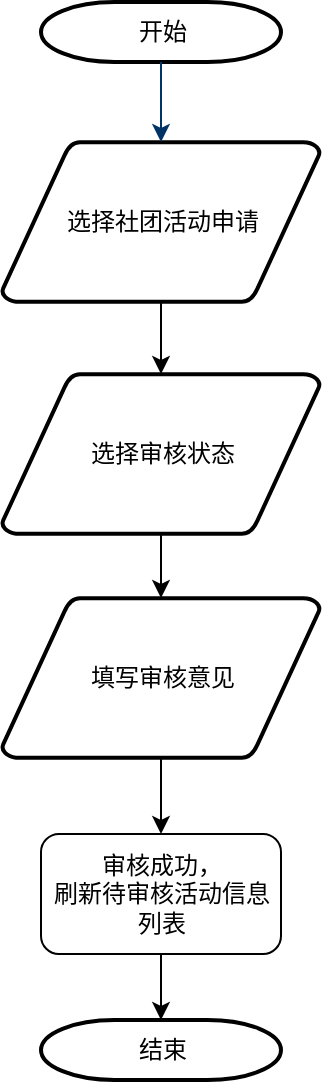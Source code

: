<mxfile version="27.1.4">
  <diagram name="第 1 页" id="mgjdfwV87sD4iu_dyT5_">
    <mxGraphModel dx="946" dy="607" grid="0" gridSize="10" guides="1" tooltips="1" connect="1" arrows="1" fold="1" page="1" pageScale="1" pageWidth="827" pageHeight="1169" math="0" shadow="0">
      <root>
        <mxCell id="0" />
        <mxCell id="1" parent="0" />
        <mxCell id="uLvUj2W3mAGPU_qv6HFf-118" value="开始" style="shape=mxgraph.flowchart.terminator;strokeWidth=2;gradientColor=none;gradientDirection=north;fontStyle=0;html=1;" vertex="1" parent="1">
          <mxGeometry x="199.5" y="238" width="120" height="30" as="geometry" />
        </mxCell>
        <mxCell id="uLvUj2W3mAGPU_qv6HFf-119" value="" style="edgeStyle=orthogonalEdgeStyle;rounded=0;orthogonalLoop=1;jettySize=auto;html=1;" edge="1" parent="1" source="uLvUj2W3mAGPU_qv6HFf-120" target="uLvUj2W3mAGPU_qv6HFf-126">
          <mxGeometry relative="1" as="geometry" />
        </mxCell>
        <mxCell id="uLvUj2W3mAGPU_qv6HFf-120" value="选择社团活动申请" style="shape=mxgraph.flowchart.data;strokeWidth=2;gradientColor=none;gradientDirection=north;fontStyle=0;html=1;" vertex="1" parent="1">
          <mxGeometry x="180" y="308" width="159" height="80" as="geometry" />
        </mxCell>
        <mxCell id="uLvUj2W3mAGPU_qv6HFf-121" style="fontStyle=1;strokeColor=#003366;strokeWidth=1;html=1;" edge="1" parent="1" source="uLvUj2W3mAGPU_qv6HFf-118" target="uLvUj2W3mAGPU_qv6HFf-120">
          <mxGeometry relative="1" as="geometry" />
        </mxCell>
        <mxCell id="uLvUj2W3mAGPU_qv6HFf-122" value="结束" style="shape=mxgraph.flowchart.terminator;strokeWidth=2;gradientColor=none;gradientDirection=north;fontStyle=0;html=1;" vertex="1" parent="1">
          <mxGeometry x="199.5" y="747" width="120" height="30" as="geometry" />
        </mxCell>
        <mxCell id="uLvUj2W3mAGPU_qv6HFf-123" value="" style="edgeStyle=orthogonalEdgeStyle;rounded=0;orthogonalLoop=1;jettySize=auto;html=1;" edge="1" parent="1" source="uLvUj2W3mAGPU_qv6HFf-124" target="uLvUj2W3mAGPU_qv6HFf-122">
          <mxGeometry relative="1" as="geometry" />
        </mxCell>
        <mxCell id="uLvUj2W3mAGPU_qv6HFf-124" value="审核成功，&lt;div&gt;刷新待审核活动信息列表&lt;/div&gt;" style="rounded=1;whiteSpace=wrap;html=1;" vertex="1" parent="1">
          <mxGeometry x="199.5" y="654" width="120" height="60" as="geometry" />
        </mxCell>
        <mxCell id="uLvUj2W3mAGPU_qv6HFf-125" value="" style="edgeStyle=orthogonalEdgeStyle;rounded=0;orthogonalLoop=1;jettySize=auto;html=1;" edge="1" parent="1" source="uLvUj2W3mAGPU_qv6HFf-126" target="uLvUj2W3mAGPU_qv6HFf-128">
          <mxGeometry relative="1" as="geometry" />
        </mxCell>
        <mxCell id="uLvUj2W3mAGPU_qv6HFf-126" value="选择审核状态" style="shape=mxgraph.flowchart.data;strokeWidth=2;gradientColor=none;gradientDirection=north;fontStyle=0;html=1;" vertex="1" parent="1">
          <mxGeometry x="180" y="424" width="159" height="80" as="geometry" />
        </mxCell>
        <mxCell id="uLvUj2W3mAGPU_qv6HFf-127" value="" style="edgeStyle=orthogonalEdgeStyle;rounded=0;orthogonalLoop=1;jettySize=auto;html=1;" edge="1" parent="1" source="uLvUj2W3mAGPU_qv6HFf-128" target="uLvUj2W3mAGPU_qv6HFf-124">
          <mxGeometry relative="1" as="geometry" />
        </mxCell>
        <mxCell id="uLvUj2W3mAGPU_qv6HFf-128" value="填写审核意见" style="shape=mxgraph.flowchart.data;strokeWidth=2;gradientColor=none;gradientDirection=north;fontStyle=0;html=1;" vertex="1" parent="1">
          <mxGeometry x="180" y="536" width="159" height="80" as="geometry" />
        </mxCell>
      </root>
    </mxGraphModel>
  </diagram>
</mxfile>
